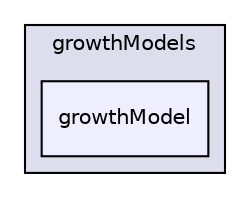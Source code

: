digraph "/home/alberto/OpenFOAM-dev/albertop-dev/applications/development/OpenQBMM-dev/OpenQBMM-dev/src/quadratureMethods/populationBalanceModels/populationBalanceSubModels/growthModels/growthModel" {
  bgcolor=transparent;
  compound=true
  node [ fontsize="10", fontname="Helvetica"];
  edge [ labelfontsize="10", labelfontname="Helvetica"];
  subgraph clusterdir_0b3e1906baeafa11967cf7d6afc43677 {
    graph [ bgcolor="#ddddee", pencolor="black", label="growthModels" fontname="Helvetica", fontsize="10", URL="dir_0b3e1906baeafa11967cf7d6afc43677.html"]
  dir_989868805b70029d07b04fdeda210fc9 [shape=box, label="growthModel", style="filled", fillcolor="#eeeeff", pencolor="black", URL="dir_989868805b70029d07b04fdeda210fc9.html"];
  }
}
